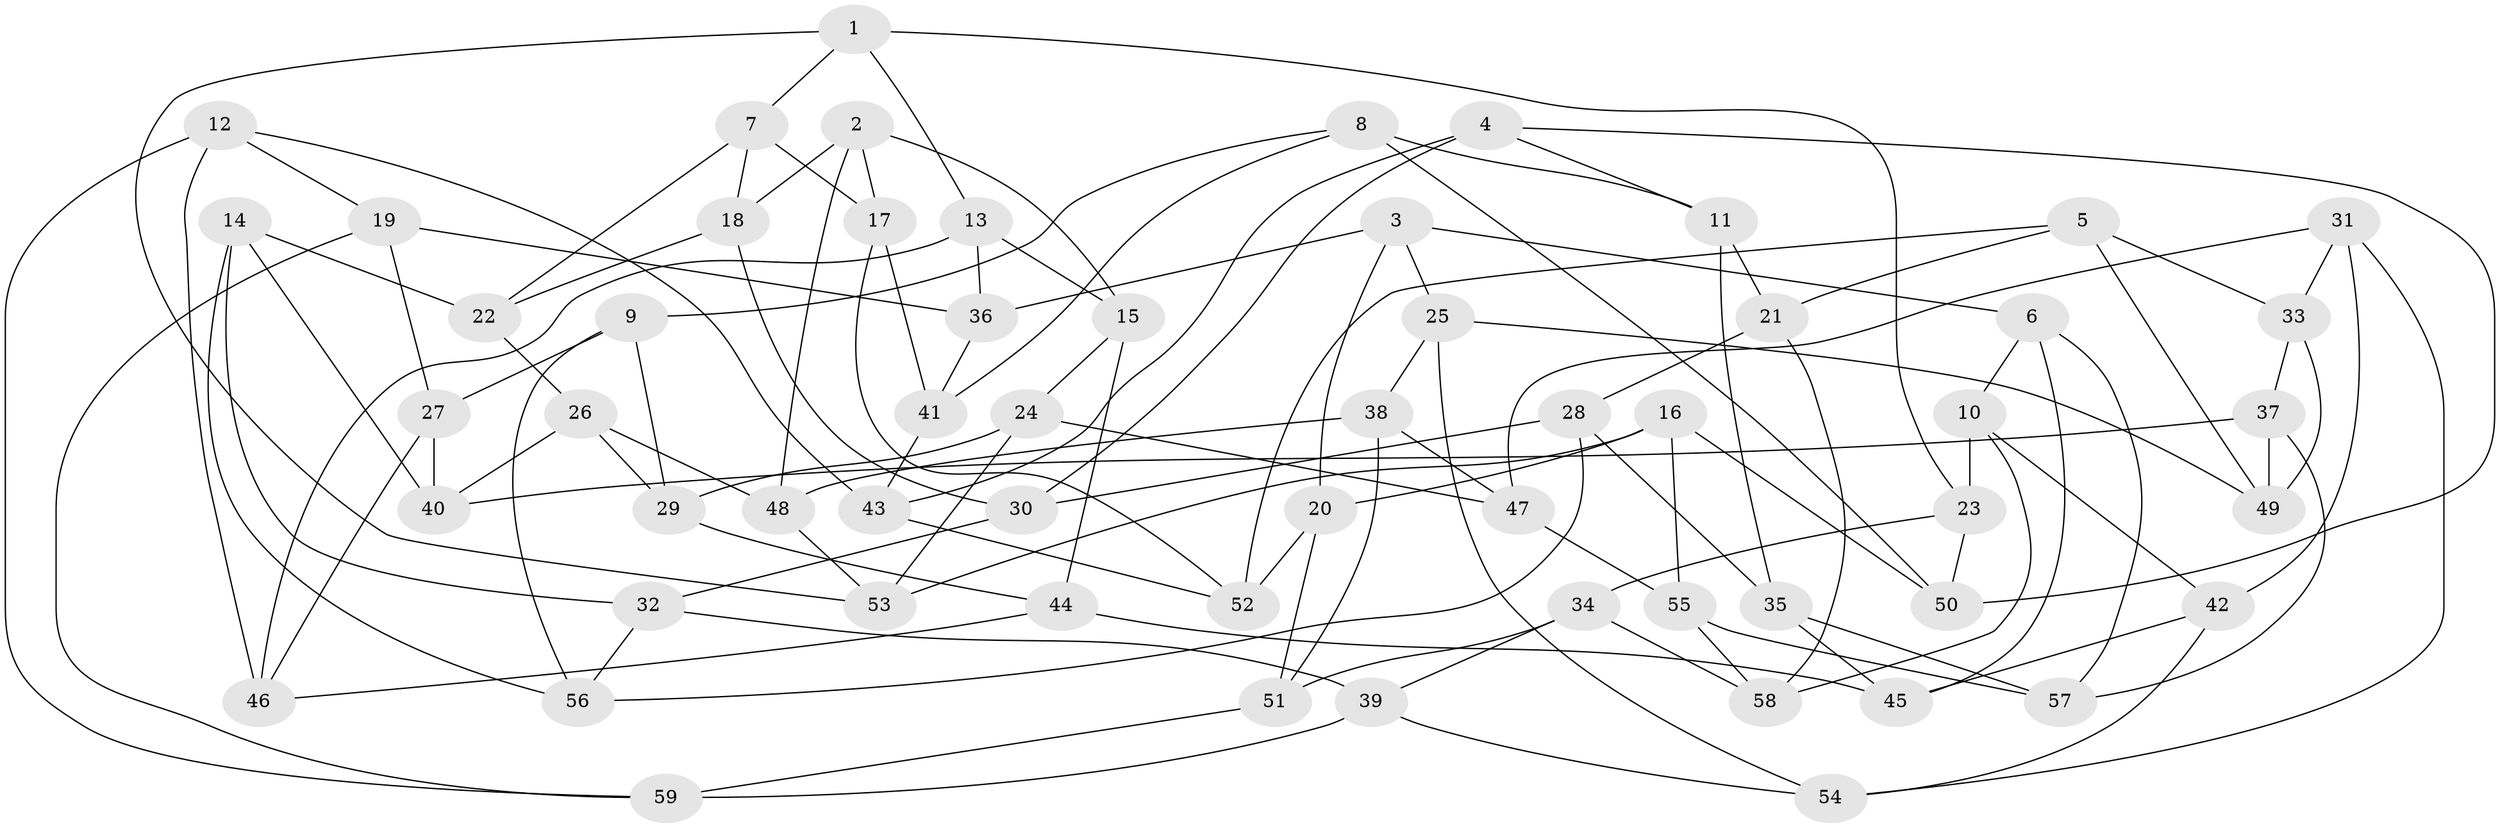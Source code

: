 // Generated by graph-tools (version 1.1) at 2025/37/03/09/25 02:37:47]
// undirected, 59 vertices, 118 edges
graph export_dot {
graph [start="1"]
  node [color=gray90,style=filled];
  1;
  2;
  3;
  4;
  5;
  6;
  7;
  8;
  9;
  10;
  11;
  12;
  13;
  14;
  15;
  16;
  17;
  18;
  19;
  20;
  21;
  22;
  23;
  24;
  25;
  26;
  27;
  28;
  29;
  30;
  31;
  32;
  33;
  34;
  35;
  36;
  37;
  38;
  39;
  40;
  41;
  42;
  43;
  44;
  45;
  46;
  47;
  48;
  49;
  50;
  51;
  52;
  53;
  54;
  55;
  56;
  57;
  58;
  59;
  1 -- 53;
  1 -- 7;
  1 -- 13;
  1 -- 23;
  2 -- 48;
  2 -- 18;
  2 -- 17;
  2 -- 15;
  3 -- 25;
  3 -- 20;
  3 -- 6;
  3 -- 36;
  4 -- 30;
  4 -- 43;
  4 -- 50;
  4 -- 11;
  5 -- 33;
  5 -- 21;
  5 -- 49;
  5 -- 52;
  6 -- 10;
  6 -- 45;
  6 -- 57;
  7 -- 18;
  7 -- 22;
  7 -- 17;
  8 -- 9;
  8 -- 11;
  8 -- 41;
  8 -- 50;
  9 -- 29;
  9 -- 27;
  9 -- 56;
  10 -- 42;
  10 -- 58;
  10 -- 23;
  11 -- 35;
  11 -- 21;
  12 -- 19;
  12 -- 59;
  12 -- 46;
  12 -- 43;
  13 -- 15;
  13 -- 46;
  13 -- 36;
  14 -- 32;
  14 -- 56;
  14 -- 40;
  14 -- 22;
  15 -- 44;
  15 -- 24;
  16 -- 50;
  16 -- 55;
  16 -- 53;
  16 -- 20;
  17 -- 41;
  17 -- 52;
  18 -- 30;
  18 -- 22;
  19 -- 36;
  19 -- 59;
  19 -- 27;
  20 -- 51;
  20 -- 52;
  21 -- 28;
  21 -- 58;
  22 -- 26;
  23 -- 50;
  23 -- 34;
  24 -- 29;
  24 -- 47;
  24 -- 53;
  25 -- 49;
  25 -- 54;
  25 -- 38;
  26 -- 40;
  26 -- 29;
  26 -- 48;
  27 -- 46;
  27 -- 40;
  28 -- 30;
  28 -- 35;
  28 -- 56;
  29 -- 44;
  30 -- 32;
  31 -- 47;
  31 -- 42;
  31 -- 33;
  31 -- 54;
  32 -- 39;
  32 -- 56;
  33 -- 49;
  33 -- 37;
  34 -- 58;
  34 -- 51;
  34 -- 39;
  35 -- 57;
  35 -- 45;
  36 -- 41;
  37 -- 49;
  37 -- 57;
  37 -- 40;
  38 -- 47;
  38 -- 48;
  38 -- 51;
  39 -- 54;
  39 -- 59;
  41 -- 43;
  42 -- 45;
  42 -- 54;
  43 -- 52;
  44 -- 46;
  44 -- 45;
  47 -- 55;
  48 -- 53;
  51 -- 59;
  55 -- 57;
  55 -- 58;
}

